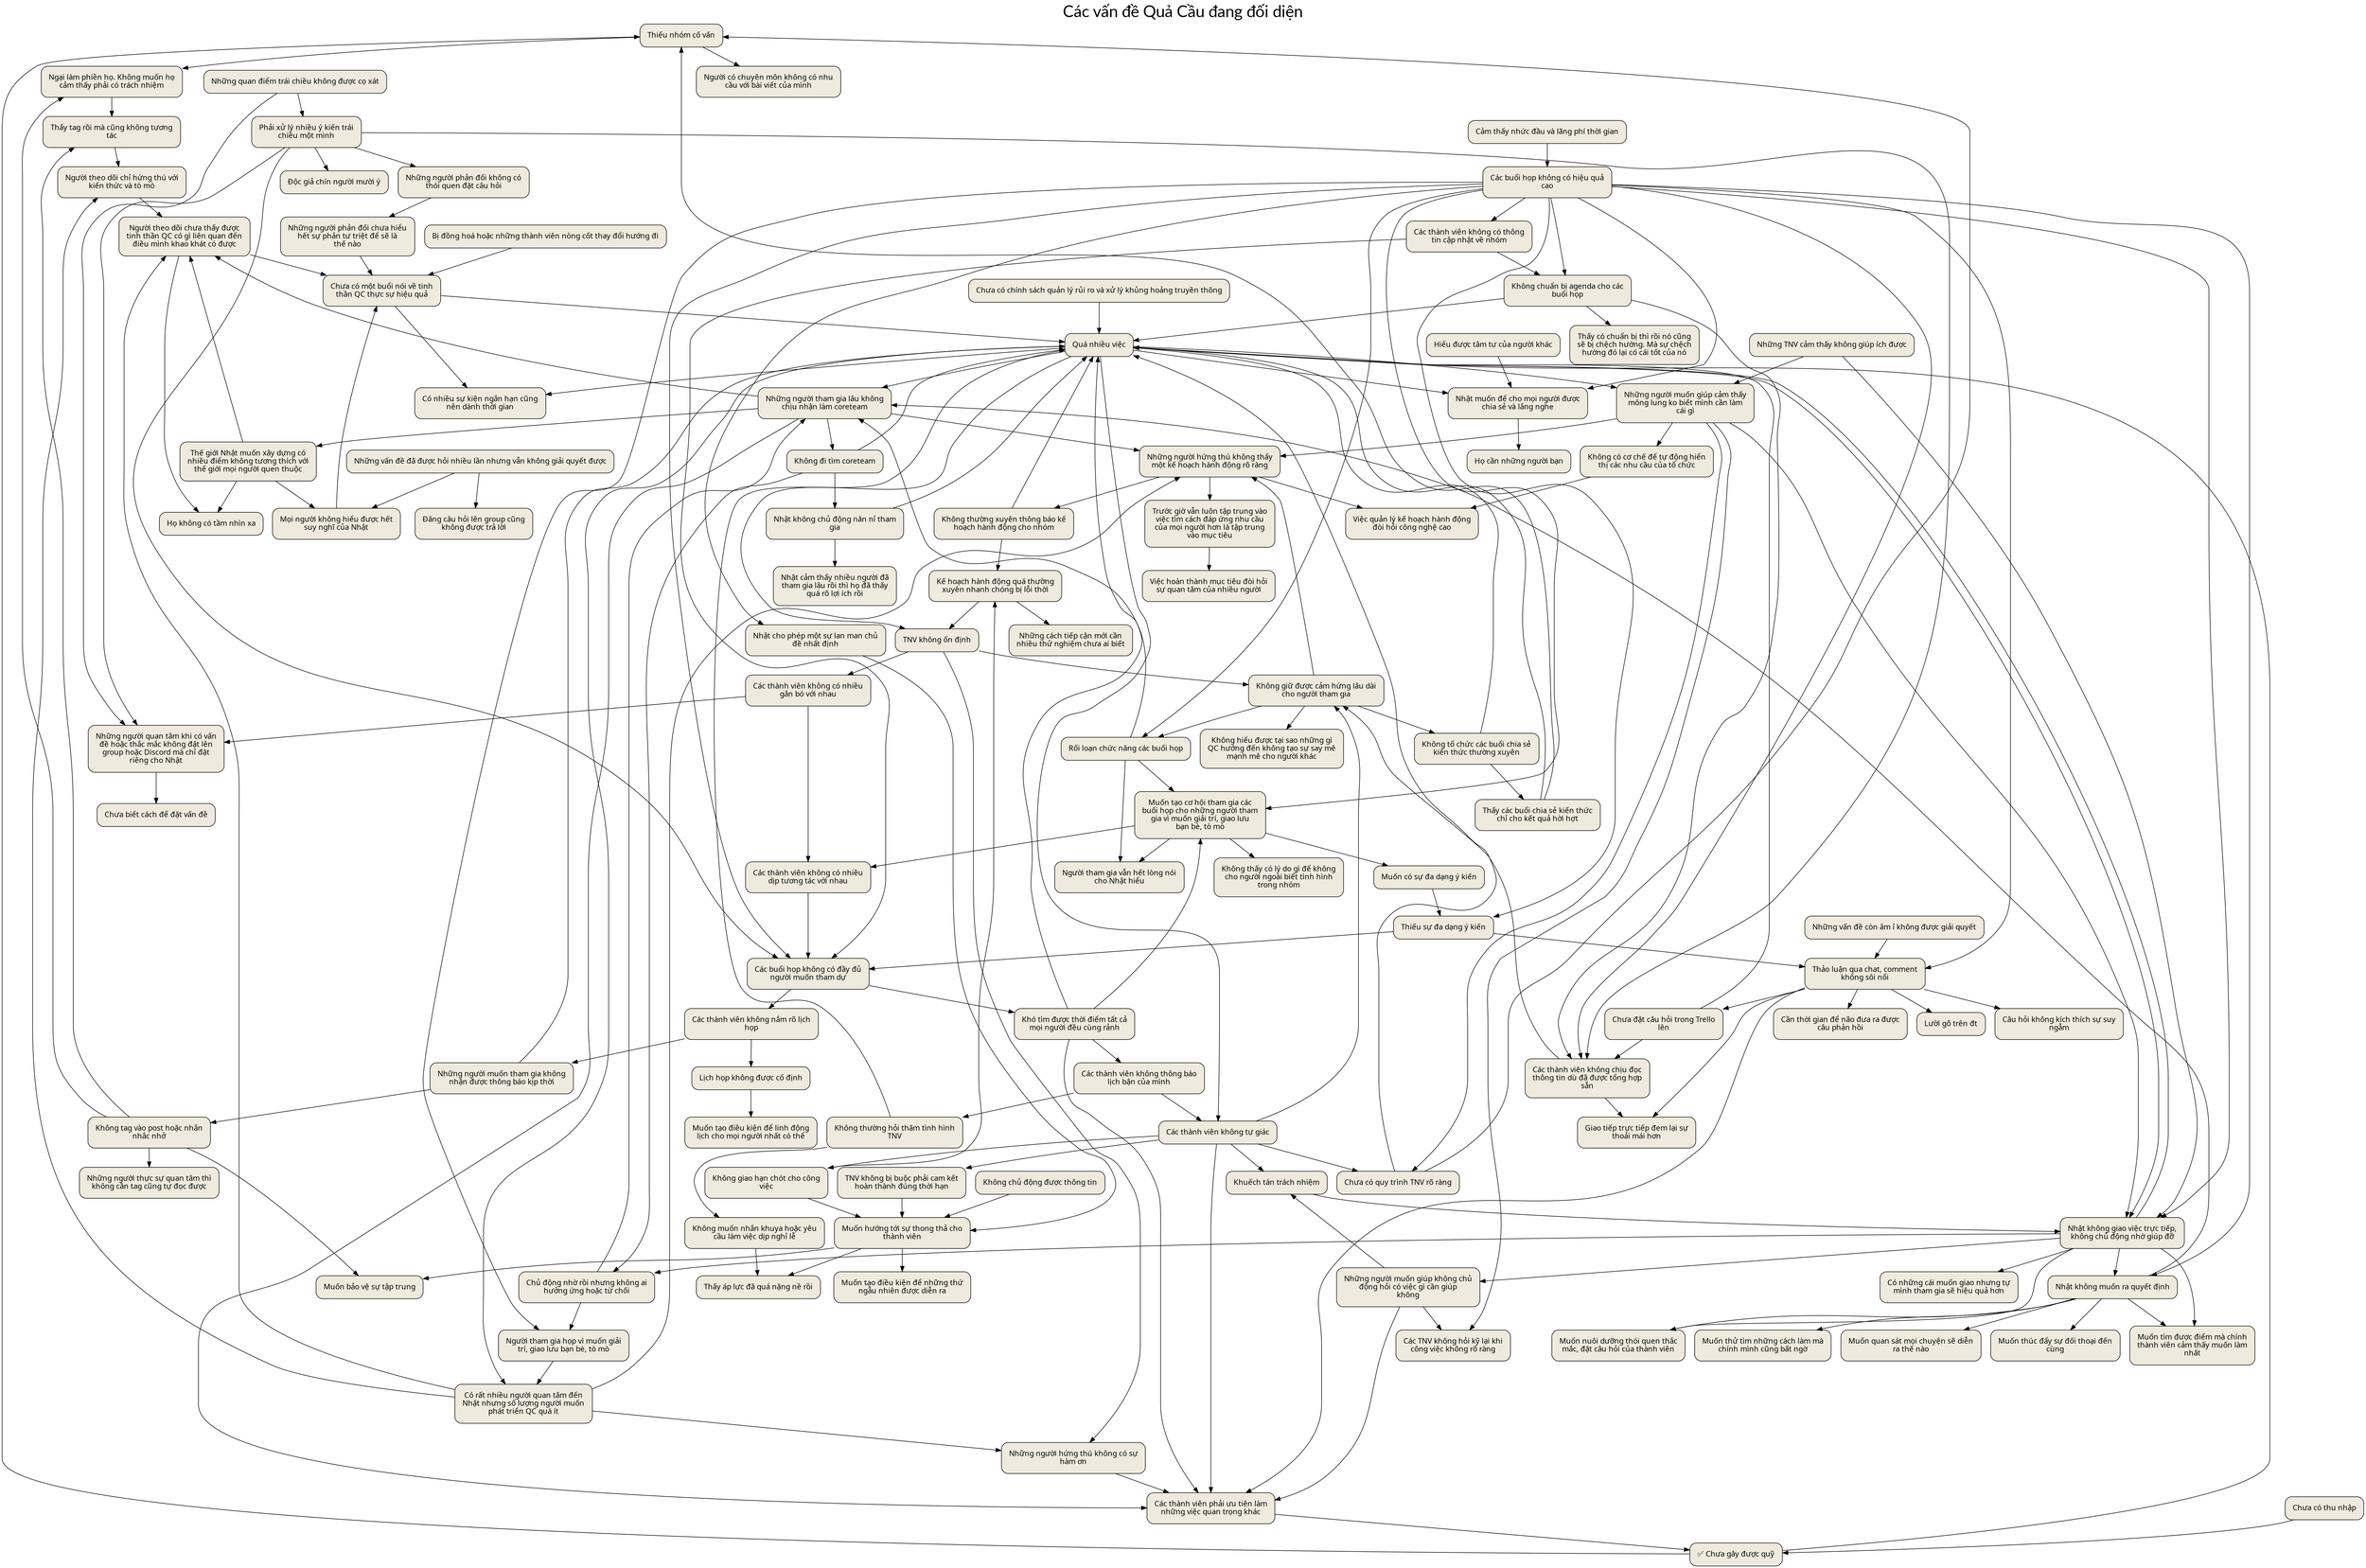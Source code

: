 digraph "Lý do" {
overlap=false;
//splines=true;
// ranksep="0.4";
label="Các vấn đề Quả Cầu đang đối diện";
fontsize = 30
labelloc="t";
fontname="Lato";
//NODES
//====================


node [ shape=plaintext style="filled, rounded" fontname="SVN-Avo" margin=0.2 fillcolor="#c6cac3" ] //Reset style

//All masterGraph nodes

node [ shape=plaintext style="filled, rounded" fontname="SVN-Avo" margin=0.2 fillcolor="#c6cac3" ]

node [ shape=plaintext style="filled, rounded" fontname="SVN-Avo" margin=0.2 fillcolor="#c6cac3" ] //Reset style

//All Lý do nodes

node [ shape=box fillcolor="#EEEADD" style="filled, rounded" ]
"Thiếu nhóm cố vấn" [ label = "Thiếu nhóm cố vấn" ] 
"Quá nhiều việc" [ label = "Quá nhiều việc" ] 
"Việc hoàn thành mục tiêu đòi hỏi sự quan tâm của nhiều người" [ label = "Việc hoàn thành mục tiêu đòi hỏi\nsự quan tâm của nhiều người" ] 
"Không giữ được cảm hứng lâu dài cho người tham gia" [ label = "Không giữ được cảm hứng lâu dài\ncho người tham gia" ] 
"Các thành viên không có nhiều gắn bó với nhau" [ label = "Các thành viên không có nhiều\ngắn bó với nhau" ] 
"Những người hứng thú không có sự hàm ơn" [ label = "Những người hứng thú không có sự\nhàm ơn" ] 
"Muốn hướng tới sự thong thả cho thành viên" [ label = "Muốn hướng tới sự thong thả cho\nthành viên" ] 
"Mọi người không hiểu được hết suy nghĩ của Nhật" [ label = "Mọi người không hiểu được hết\nsuy nghĩ của Nhật" ] 
"Họ không có tầm nhìn xa" [ label = "Họ không có tầm nhìn xa" ] 
"Người theo dõi chưa thấy được tinh thần QC có gì liên quan đến điều mình khao khát có được" [ label = "Người theo dõi chưa thấy được\ntinh thần QC có gì liên quan đến\nđiều mình khao khát có được" ] 
"Người theo dõi chỉ hứng thú với kiến thức và tò mò" [ label = "Người theo dõi chỉ hứng thú với\nkiến thức và tò mò" ] 
"Thiếu nhóm cố vấn" [ label = "Thiếu nhóm cố vấn" ] 
"Quá nhiều việc" [ label = "Quá nhiều việc" ] 
"Câu hỏi không kích thích sự suy ngẫm" [ label = "Câu hỏi không kích thích sự suy\nngẫm" ] 
"Chưa đặt câu hỏi trong Trello lên" [ label = "Chưa đặt câu hỏi trong Trello\nlên" ] 
"Giao tiếp trực tiếp đem lại sự thoải mái hơn" [ label = "Giao tiếp trực tiếp đem lại sự\nthoải mái hơn" ] 
"Cần thời gian để não đưa ra được câu phản hồi" [ label = "Cần thời gian để não đưa ra được\ncâu phản hồi" ] 
"Các thành viên phải ưu tiên làm những việc quan trọng khác" [ label = "Các thành viên phải ưu tiên làm\nnhững việc quan trọng khác" ] 
"Lười gõ trên đt" [ label = "Lười gõ trên đt" ] 
"Các buổi họp không có đầy đủ người muốn tham dự" [ label = "Các buổi họp không có đầy đủ\nngười muốn tham dự" ] 
"Thảo luận qua chat, comment không sôi nổi" [ label = "Thảo luận qua chat, comment\nkhông sôi nổi" ] 
"Người có chuyên môn không có nhu cầu với bài viết của mình" [ label = "Người có chuyên môn không có nhu\ncầu với bài viết của mình" ] 
"Ngại làm phiền họ. Không muốn họ cảm thấy phải có trách nhiệm" [ label = "Ngại làm phiền họ. Không muốn họ\ncảm thấy phải có trách nhiệm" ] 
"Những người quan tâm khi có vấn đề hoặc thắc mắc không đặt lên group hoặc Discord mà chỉ đặt riêng cho Nhật" [ label = "Những người quan tâm khi có vấn\nđề hoặc thắc mắc không đặt lên\ngroup hoặc Discord mà chỉ đặt\nriêng cho Nhật" ] 
"Những người phản đối không có thói quen đặt câu hỏi" [ label = "Những người phản đối không có\nthói quen đặt câu hỏi" ] 
"Độc giả chín người mười ý" [ label = "Độc giả chín người mười ý" ] 
"Các buổi họp không có đầy đủ người muốn tham dự" [ label = "Các buổi họp không có đầy đủ\nngười muốn tham dự" ] 
"Các thành viên không chịu đọc thông tin dù đã được tổng hợp sẵn" [ label = "Các thành viên không chịu đọc\nthông tin dù đã được tổng hợp\nsẵn" ] 
"Những người tham gia lâu không chịu nhận làm coreteam" [ label = "Những người tham gia lâu không\nchịu nhận làm coreteam" ] 
"Người tham gia vẫn hết lòng nói cho Nhật hiểu" [ label = "Người tham gia vẫn hết lòng nói\ncho Nhật hiểu" ] 
"Muốn tạo cơ hội tham gia các buổi họp cho những người tham gia vì muốn giải trí, giao lưu bạn bè, tò mò" [ label = "Muốn tạo cơ hội tham gia các\nbuổi họp cho những người tham\ngia vì muốn giải trí, giao lưu\nbạn bè, tò mò" ] 
"Những người tham gia lâu không chịu nhận làm coreteam" [ label = "Những người tham gia lâu không\nchịu nhận làm coreteam" ] 
"Có rất nhiều người quan tâm đến Nhật nhưng số lượng người muốn phát triển QC quá ít" [ label = "Có rất nhiều người quan tâm đến\nNhật nhưng số lượng người muốn\nphát triển QC quá ít" ] 
"Nhật muốn để cho mọi người được chia sẻ và lắng nghe" [ label = "Nhật muốn để cho mọi người được\nchia sẻ và lắng nghe" ] 
"Các thành viên không tự giác" [ label = "Các thành viên không tự giác" ] 
"TNV không ổn định" [ label = "TNV không ổn định" ] 
"Những người muốn giúp cảm thấy mông lung ko biết mình cần làm cái gì" [ label = "Những người muốn giúp cảm thấy\nmông lung ko biết mình cần làm\ncái gì" ] 
"Có nhiều sự kiện ngắn hạn cũng nên dành thời gian" [ label = "Có nhiều sự kiện ngắn hạn cũng\nnên dành thời gian" ] 
"Nhật không giao việc trực tiếp, không chủ động nhờ giúp đỡ" [ label = "Nhật không giao việc trực tiếp,\nkhông chủ động nhờ giúp đỡ" ] 
"Mọi người không hiểu được hết suy nghĩ của Nhật" [ label = "Mọi người không hiểu được hết\nsuy nghĩ của Nhật" ] 
"Đăng câu hỏi lên group cũng không được trả lời" [ label = "Đăng câu hỏi lên group cũng\nkhông được trả lời" ] 
"Những người quan tâm khi có vấn đề hoặc thắc mắc không đặt lên group hoặc Discord mà chỉ đặt riêng cho Nhật" [ label = "Những người quan tâm khi có vấn\nđề hoặc thắc mắc không đặt lên\ngroup hoặc Discord mà chỉ đặt\nriêng cho Nhật" ] 
"Phải xử lý nhiều ý kiến trái chiều một mình" [ label = "Phải xử lý nhiều ý kiến trái\nchiều một mình" ] 
"Thảo luận qua chat, comment không sôi nổi" [ label = "Thảo luận qua chat, comment\nkhông sôi nổi" ] 
"Những người muốn giúp cảm thấy mông lung ko biết mình cần làm cái gì" [ label = "Những người muốn giúp cảm thấy\nmông lung ko biết mình cần làm\ncái gì" ] 
"Nhật không giao việc trực tiếp, không chủ động nhờ giúp đỡ" [ label = "Nhật không giao việc trực tiếp,\nkhông chủ động nhờ giúp đỡ" ] 
"Chưa biết cách để đặt vấn đề" [ label = "Chưa biết cách để đặt vấn đề" ] 
"Thế giới Nhật muốn xây dựng có nhiều điểm không tương thích với thế giới mọi người quen thuộc" [ label = "Thế giới Nhật muốn xây dựng có\nnhiều điểm không tương thích với\nthế giới mọi người quen thuộc" ] 
"Không đi tìm coreteam" [ label = "Không đi tìm coreteam" ] 
"Các thành viên phải ưu tiên làm những việc quan trọng khác" [ label = "Các thành viên phải ưu tiên làm\nnhững việc quan trọng khác" ] 
"Những người hứng thú không thấy một kế hoạch hành động rõ ràng" [ label = "Những người hứng thú không thấy\nmột kế hoạch hành động rõ ràng" ] 
"Người theo dõi chưa thấy được tinh thần QC có gì liên quan đến điều mình khao khát có được" [ label = "Người theo dõi chưa thấy được\ntinh thần QC có gì liên quan đến\nđiều mình khao khát có được" ] 
"Những người phản đối chưa hiểu hết sự phản tư triệt để sẽ là thế nào" [ label = "Những người phản đối chưa hiểu\nhết sự phản tư triệt để sẽ là\nthế nào" ] 
"Chưa có một buổi nói về tinh thần QC thực sự hiệu quả" [ label = "Chưa có một buổi nói về tinh\nthần QC thực sự hiệu quả" ] 
"Không tag vào post hoặc nhắn nhắc nhở" [ label = "Không tag vào post hoặc nhắn\nnhắc nhở" ] 
"Quá nhiều việc" [ label = "Quá nhiều việc" ] 
"Khuếch tán trách nhiệm" [ label = "Khuếch tán trách nhiệm" ] 
"Các thành viên phải ưu tiên làm những việc quan trọng khác" [ label = "Các thành viên phải ưu tiên làm\nnhững việc quan trọng khác" ] 
"Các TNV không hỏi kỹ lại khi công việc không rõ ràng" [ label = "Các TNV không hỏi kỹ lại khi\ncông việc không rõ ràng" ] 
"Chưa có quy trình TNV rõ ràng" [ label = "Chưa có quy trình TNV rõ ràng" ] 
"Các TNV không hỏi kỹ lại khi công việc không rõ ràng" [ label = "Các TNV không hỏi kỹ lại khi\ncông việc không rõ ràng" ] 
"Không có cơ chế để tự động hiển thị các nhu cầu của tổ chức" [ label = "Không có cơ chế để tự động hiển\nthị các nhu cầu của tổ chức" ] 
"Nhật không giao việc trực tiếp, không chủ động nhờ giúp đỡ" [ label = "Nhật không giao việc trực tiếp,\nkhông chủ động nhờ giúp đỡ" ] 
"Những người hứng thú không thấy một kế hoạch hành động rõ ràng" [ label = "Những người hứng thú không thấy\nmột kế hoạch hành động rõ ràng" ] 
"Không thường xuyên thông báo kế hoạch hành động cho nhóm" [ label = "Không thường xuyên thông báo kế\nhoạch hành động cho nhóm" ] 
"Việc quản lý kế hoạch hành động đòi hỏi công nghệ cao" [ label = "Việc quản lý kế hoạch hành động\nđòi hỏi công nghệ cao" ] 
"Trước giờ vẫn luôn tập trung vào việc tìm cách đáp ứng nhu cầu của mọi người hơn là tập trung vào mục tiêu" [ label = "Trước giờ vẫn luôn tập trung vào\nviệc tìm cách đáp ứng nhu cầu\ncủa mọi người hơn là tập trung\nvào mục tiêu" ] 
"Các thành viên phải ưu tiên làm những việc quan trọng khác" [ label = "Các thành viên phải ưu tiên làm\nnhững việc quan trọng khác" ] 
"Họ cần những người bạn" [ label = "Họ cần những người bạn" ] 
"Muốn nuôi dưỡng thói quen thắc mắc, đặt câu hỏi của thành viên" [ label = "Muốn nuôi dưỡng thói quen thắc\nmắc, đặt câu hỏi của thành viên" ] 
"Muốn tìm được điểm mà chính thành viên cảm thấy muốn làm nhất" [ label = "Muốn tìm được điểm mà chính\nthành viên cảm thấy muốn làm\nnhất" ] 
"Muốn thử tìm những cách làm mà chính mình cũng bất ngờ" [ label = "Muốn thử tìm những cách làm mà\nchính mình cũng bất ngờ" ] 
"Muốn quan sát mọi chuyện sẽ diễn ra thế nào" [ label = "Muốn quan sát mọi chuyện sẽ diễn\nra thế nào" ] 
"Muốn thúc đẩy sự đối thoại đến cùng" [ label = "Muốn thúc đẩy sự đối thoại đến\ncùng" ] 
"Những người tham gia lâu không chịu nhận làm coreteam" [ label = "Những người tham gia lâu không\nchịu nhận làm coreteam" ] 
"Những người muốn giúp không chủ động hỏi có việc gì cần giúp không" [ label = "Những người muốn giúp không chủ\nđộng hỏi có việc gì cần giúp\nkhông" ] 
"Muốn nuôi dưỡng thói quen thắc mắc, đặt câu hỏi của thành viên" [ label = "Muốn nuôi dưỡng thói quen thắc\nmắc, đặt câu hỏi của thành viên" ] 
"Muốn tìm được điểm mà chính thành viên cảm thấy muốn làm nhất" [ label = "Muốn tìm được điểm mà chính\nthành viên cảm thấy muốn làm\nnhất" ] 
"Quá nhiều việc" [ label = "Quá nhiều việc" ] 
"Có những cái muốn giao nhưng tự mình tham gia sẽ hiệu quả hơn" [ label = "Có những cái muốn giao nhưng tự\nmình tham gia sẽ hiệu quả hơn" ] 
"Nhật không muốn ra quyết định" [ label = "Nhật không muốn ra quyết định" ] 
"Chủ động nhờ rồi nhưng không ai hưởng ứng hoặc từ chối" [ label = "Chủ động nhờ rồi nhưng không ai\nhưởng ứng hoặc từ chối" ] 
"Nhật cảm thấy nhiều người đã tham gia lâu rồi thì họ đã thấy quá rõ lợi ích rồi" [ label = "Nhật cảm thấy nhiều người đã\ntham gia lâu rồi thì họ đã thấy\nquá rõ lợi ích rồi" ] 
"Quá nhiều việc" [ label = "Quá nhiều việc" ] 
"Muốn hướng tới sự thong thả cho thành viên" [ label = "Muốn hướng tới sự thong thả cho\nthành viên" ] 
"Thấy tag rồi mà cũng không tương tác" [ label = "Thấy tag rồi mà cũng không tương\ntác" ] 
"Người theo dõi chưa thấy được tinh thần QC có gì liên quan đến điều mình khao khát có được" [ label = "Người theo dõi chưa thấy được\ntinh thần QC có gì liên quan đến\nđiều mình khao khát có được" ] 
"Chưa có một buổi nói về tinh thần QC thực sự hiệu quả" [ label = "Chưa có một buổi nói về tinh\nthần QC thực sự hiệu quả" ] 
"Họ không có tầm nhìn xa" [ label = "Họ không có tầm nhìn xa" ] 
"Có rất nhiều người quan tâm đến Nhật nhưng số lượng người muốn phát triển QC quá ít" [ label = "Có rất nhiều người quan tâm đến\nNhật nhưng số lượng người muốn\nphát triển QC quá ít" ] 
"Chưa có một buổi nói về tinh thần QC thực sự hiệu quả" [ label = "Chưa có một buổi nói về tinh\nthần QC thực sự hiệu quả" ] 
"Các thành viên không có nhiều dịp tương tác với nhau" [ label = "Các thành viên không có nhiều\ndịp tương tác với nhau" ] 
"Muốn có sự đa dạng ý kiến" [ label = "Muốn có sự đa dạng ý kiến" ] 
"Người tham gia vẫn hết lòng nói cho Nhật hiểu" [ label = "Người tham gia vẫn hết lòng nói\ncho Nhật hiểu" ] 
"Không thấy có lý do gì để không cho người ngoài biết tình hình trong nhóm" [ label = "Không thấy có lý do gì để không\ncho người ngoài biết tình hình\ntrong nhóm" ] 
"Thấy áp lực đã quá nặng nề rồi" [ label = "Thấy áp lực đã quá nặng nề rồi" ] 
"Muốn tạo điều kiện để những thứ ngẫu nhiên được diễn ra" [ label = "Muốn tạo điều kiện để những thứ\nngẫu nhiên được diễn ra" ] 
"Muốn bảo vệ sự tập trung" [ label = "Muốn bảo vệ sự tập trung" ] 
"Thiếu sự đa dạng ý kiến" [ label = "Thiếu sự đa dạng ý kiến" ] 
"Muốn tạo điều kiện để linh động lịch cho mọi người nhất có thể" [ label = "Muốn tạo điều kiện để linh động\nlịch cho mọi người nhất có thể" ] 
"TNV không ổn định" [ label = "TNV không ổn định" ] 
"Những cách tiếp cận mới cần nhiều thử nghiệm chưa ai biết" [ label = "Những cách tiếp cận mới cần\nnhiều thử nghiệm chưa ai biết" ] 
"Nhật không chủ động năn nỉ tham gia" [ label = "Nhật không chủ động năn nỉ tham\ngia" ] 
"Chủ động nhờ rồi nhưng không ai hưởng ứng hoặc từ chối" [ label = "Chủ động nhờ rồi nhưng không ai\nhưởng ứng hoặc từ chối" ] 
"Quá nhiều việc" [ label = "Quá nhiều việc" ] 
"Quá nhiều việc" [ label = "Quá nhiều việc" ] 
"Thấy các buổi chia sẻ kiến thức chỉ cho kết quả hời hợt" [ label = "Thấy các buổi chia sẻ kiến thức\nchỉ cho kết quả hời hợt" ] 
"Kế hoạch hành động quá thường xuyên nhanh chóng bị lỗi thời" [ label = "Kế hoạch hành động quá thường\nxuyên nhanh chóng bị lỗi thời" ] 
"Quá nhiều việc" [ label = "Quá nhiều việc" ] 
"Quá nhiều việc" [ label = "Quá nhiều việc" ] 
"Không muốn nhắn khuya hoặc yêu cầu làm việc dịp nghỉ lễ" [ label = "Không muốn nhắn khuya hoặc yêu\ncầu làm việc dịp nghỉ lễ" ] 
"Muốn bảo vệ sự tập trung" [ label = "Muốn bảo vệ sự tập trung" ] 
"Thấy tag rồi mà cũng không tương tác" [ label = "Thấy tag rồi mà cũng không tương\ntác" ] 
"Những người thực sự quan tâm thì không cần tag cũng tự đọc được" [ label = "Những người thực sự quan tâm thì\nkhông cần tag cũng tự đọc được" ] 
"Ngại làm phiền họ. Không muốn họ cảm thấy phải có trách nhiệm" [ label = "Ngại làm phiền họ. Không muốn họ\ncảm thấy phải có trách nhiệm" ] 
"Thấy áp lực đã quá nặng nề rồi" [ label = "Thấy áp lực đã quá nặng nề rồi" ] 
"Không tổ chức các buổi chia sẻ kiến thức thường xuyên" [ label = "Không tổ chức các buổi chia sẻ\nkiến thức thường xuyên" ] 
"Rối loạn chức năng các buổi họp" [ label = "Rối loạn chức năng các buổi họp" ] 
"Không hiểu được tại sao những gì QC hướng đến không tạo sự say mê mạnh mê cho người khác" [ label = "Không hiểu được tại sao những gì\nQC hướng đến không tạo sự say mê\nmạnh mê cho người khác" ] 
"Những người hứng thú không thấy một kế hoạch hành động rõ ràng" [ label = "Những người hứng thú không thấy\nmột kế hoạch hành động rõ ràng" ] 
"Muốn hướng tới sự thong thả cho thành viên" [ label = "Muốn hướng tới sự thong thả cho\nthành viên" ] 
"Muốn hướng tới sự thong thả cho thành viên" [ label = "Muốn hướng tới sự thong thả cho\nthành viên" ] 
"Kế hoạch hành động quá thường xuyên nhanh chóng bị lỗi thời" [ label = "Kế hoạch hành động quá thường\nxuyên nhanh chóng bị lỗi thời" ] 
"Việc quản lý kế hoạch hành động đòi hỏi công nghệ cao" [ label = "Việc quản lý kế hoạch hành động\nđòi hỏi công nghệ cao" ] 
"Quá nhiều việc" [ label = "Quá nhiều việc" ] 
"Các thành viên không chịu đọc thông tin dù đã được tổng hợp sẵn" [ label = "Các thành viên không chịu đọc\nthông tin dù đã được tổng hợp\nsẵn" ] 
"Thấy có chuẩn bị thì rồi nó cũng sẽ bị chệch hướng. Mà sự chệch hướng đó lại có cái tốt của nó" [ label = "Thấy có chuẩn bị thì rồi nó cũng\nsẽ bị chệch hướng. Mà sự chệch\nhướng đó lại có cái tốt của nó" ] 
"Nhật không giao việc trực tiếp, không chủ động nhờ giúp đỡ" [ label = "Nhật không giao việc trực tiếp,\nkhông chủ động nhờ giúp đỡ" ] 
"Các thành viên phải ưu tiên làm những việc quan trọng khác" [ label = "Các thành viên phải ưu tiên làm\nnhững việc quan trọng khác" ] 
"Các thành viên không thông báo lịch bận của mình" [ label = "Các thành viên không thông báo\nlịch bận của mình" ] 
"Quá nhiều việc" [ label = "Quá nhiều việc" ] 
"Muốn tạo cơ hội tham gia các buổi họp cho những người tham gia vì muốn giải trí, giao lưu bạn bè, tò mò" [ label = "Muốn tạo cơ hội tham gia các\nbuổi họp cho những người tham\ngia vì muốn giải trí, giao lưu\nbạn bè, tò mò" ] 
"Nhật muốn để cho mọi người được chia sẻ và lắng nghe" [ label = "Nhật muốn để cho mọi người được\nchia sẻ và lắng nghe" ] 
"Người theo dõi chỉ hứng thú với kiến thức và tò mò" [ label = "Người theo dõi chỉ hứng thú với\nkiến thức và tò mò" ] 
"Những người hứng thú không có sự hàm ơn" [ label = "Những người hứng thú không có sự\nhàm ơn" ] 
"Những người hứng thú không thấy một kế hoạch hành động rõ ràng" [ label = "Những người hứng thú không thấy\nmột kế hoạch hành động rõ ràng" ] 
"Người theo dõi chưa thấy được tinh thần QC có gì liên quan đến điều mình khao khát có được" [ label = "Người theo dõi chưa thấy được\ntinh thần QC có gì liên quan đến\nđiều mình khao khát có được" ] 
"Các buổi họp không có hiệu quả cao" [ label = "Các buổi họp không có hiệu quả\ncao" ] 
"✅ Chưa gây được quỹ" [ label = "✅ Chưa gây được quỹ" ] 
"Chưa có quy trình TNV rõ ràng" [ label = "Chưa có quy trình TNV rõ ràng" ] 
"TNV không bị buộc phải cam kết hoàn thành đúng thời hạn" [ label = "TNV không bị buộc phải cam kết\nhoàn thành đúng thời hạn" ] 
"Các thành viên phải ưu tiên làm những việc quan trọng khác" [ label = "Các thành viên phải ưu tiên làm\nnhững việc quan trọng khác" ] 
"Khuếch tán trách nhiệm" [ label = "Khuếch tán trách nhiệm" ] 
"Không giao hạn chót cho công việc" [ label = "Không giao hạn chót cho công\nviệc" ] 
"Không giữ được cảm hứng lâu dài cho người tham gia" [ label = "Không giữ được cảm hứng lâu dài\ncho người tham gia" ] 
"Những người muốn tham gia không nhận được thông báo kịp thời" [ label = "Những người muốn tham gia không\nnhận được thông báo kịp thời" ] 
"Lịch họp không được cố định" [ label = "Lịch họp không được cố định" ] 
"Các thành viên không tự giác" [ label = "Các thành viên không tự giác" ] 
"Không thường hỏi thăm tình hình TNV" [ label = "Không thường hỏi thăm tình hình\nTNV" ] 
"Những người quan tâm khi có vấn đề hoặc thắc mắc không đặt lên group hoặc Discord mà chỉ đặt riêng cho Nhật" [ label = "Những người quan tâm khi có vấn\nđề hoặc thắc mắc không đặt lên\ngroup hoặc Discord mà chỉ đặt\nriêng cho Nhật" ] 
"Các thành viên không có nhiều dịp tương tác với nhau" [ label = "Các thành viên không có nhiều\ndịp tương tác với nhau" ] 
"Không chuẩn bị agenda cho các buổi họp" [ label = "Không chuẩn bị agenda cho các\nbuổi họp" ] 
"Các buổi họp không có đầy đủ người muốn tham dự" [ label = "Các buổi họp không có đầy đủ\nngười muốn tham dự" ] 
"Các buổi họp không có đầy đủ người muốn tham dự" [ label = "Các buổi họp không có đầy đủ\nngười muốn tham dự" ] 
"Giao tiếp trực tiếp đem lại sự thoải mái hơn" [ label = "Giao tiếp trực tiếp đem lại sự\nthoải mái hơn" ] 
"Không giữ được cảm hứng lâu dài cho người tham gia" [ label = "Không giữ được cảm hứng lâu dài\ncho người tham gia" ] 
"Các thành viên không nắm rõ lịch họp" [ label = "Các thành viên không nắm rõ lịch\nhọp" ] 
"Khó tìm được thời điểm tất cả mọi người đều cùng rảnh" [ label = "Khó tìm được thời điểm tất cả\nmọi người đều cùng rảnh" ] 
"Các thành viên không có thông tin cập nhật về nhóm" [ label = "Các thành viên không có thông\ntin cập nhật về nhóm" ] 
"Các thành viên không chịu đọc thông tin dù đã được tổng hợp sẵn" [ label = "Các thành viên không chịu đọc\nthông tin dù đã được tổng hợp\nsẵn" ] 
"Người tham gia họp vì muốn giải trí, giao lưu bạn bè, tò mò" [ label = "Người tham gia họp vì muốn giải\ntrí, giao lưu bạn bè, tò mò" ] 
"Muốn tạo cơ hội tham gia các buổi họp cho những người tham gia vì muốn giải trí, giao lưu bạn bè, tò mò" [ label = "Muốn tạo cơ hội tham gia các\nbuổi họp cho những người tham\ngia vì muốn giải trí, giao lưu\nbạn bè, tò mò" ] 
"Thảo luận qua chat, comment không sôi nổi" [ label = "Thảo luận qua chat, comment\nkhông sôi nổi" ] 
"Rối loạn chức năng các buổi họp" [ label = "Rối loạn chức năng các buổi họp" ] 
"Không chuẩn bị agenda cho các buổi họp" [ label = "Không chuẩn bị agenda cho các\nbuổi họp" ] 
"Thiếu sự đa dạng ý kiến" [ label = "Thiếu sự đa dạng ý kiến" ] 
"Các buổi họp không có đầy đủ người muốn tham dự" [ label = "Các buổi họp không có đầy đủ\nngười muốn tham dự" ] 
"Nhật không muốn ra quyết định" [ label = "Nhật không muốn ra quyết định" ] 
"Nhật không giao việc trực tiếp, không chủ động nhờ giúp đỡ" [ label = "Nhật không giao việc trực tiếp,\nkhông chủ động nhờ giúp đỡ" ] 
"Nhật muốn để cho mọi người được chia sẻ và lắng nghe" [ label = "Nhật muốn để cho mọi người được\nchia sẻ và lắng nghe" ] 
"Nhật cho phép một sự lan man chủ đề nhất định" [ label = "Nhật cho phép một sự lan man chủ\nđề nhất định" ] 
"Người tham gia họp vì muốn giải trí, giao lưu bạn bè, tò mò" [ label = "Người tham gia họp vì muốn giải\ntrí, giao lưu bạn bè, tò mò" ] 
"Những người tham gia lâu không chịu nhận làm coreteam" [ label = "Những người tham gia lâu không\nchịu nhận làm coreteam" ] 
"Quá nhiều việc" [ label = "Quá nhiều việc" ] 
"Các thành viên không chịu đọc thông tin dù đã được tổng hợp sẵn" [ label = "Các thành viên không chịu đọc\nthông tin dù đã được tổng hợp\nsẵn" ] 
"✅ Chưa gây được quỹ" [ label = "✅ Chưa gây được quỹ" ] 
"Thiếu nhóm cố vấn" [ label = "Thiếu nhóm cố vấn" ] 
"Quá nhiều việc" [ label = "Quá nhiều việc" ] 
"Quá nhiều việc" [ label = "Quá nhiều việc" ] 
"Quá nhiều việc" [ label = "Quá nhiều việc" ] 
"Có nhiều sự kiện ngắn hạn cũng nên dành thời gian" [ label = "Có nhiều sự kiện ngắn hạn cũng\nnên dành thời gian" ] 
"Chưa có một buổi nói về tinh thần QC thực sự hiệu quả" [ label = "Chưa có một buổi nói về tinh\nthần QC thực sự hiệu quả" ] 


//EDGES
//====================

edge [ penwidth=1 ] //Reset style

//All masterGraph edges

edge [ penwidth=1 ]

edge [ penwidth=1 ] //Reset style

//All Lý do edges

edge [ penwidth=1 ]
"✅ Chưa gây được quỹ" -> "Thiếu nhóm cố vấn"
"✅ Chưa gây được quỹ" -> "Quá nhiều việc"
"Trước giờ vẫn luôn tập trung vào việc tìm cách đáp ứng nhu cầu của mọi người hơn là tập trung vào mục tiêu" -> "Việc hoàn thành mục tiêu đòi hỏi sự quan tâm của nhiều người"
"TNV không ổn định" -> "Không giữ được cảm hứng lâu dài cho người tham gia"
"TNV không ổn định" -> "Các thành viên không có nhiều gắn bó với nhau"
"TNV không ổn định" -> "Những người hứng thú không có sự hàm ơn"
"TNV không bị buộc phải cam kết hoàn thành đúng thời hạn" -> "Muốn hướng tới sự thong thả cho thành viên"
"Thế giới Nhật muốn xây dựng có nhiều điểm không tương thích với thế giới mọi người quen thuộc" -> "Mọi người không hiểu được hết suy nghĩ của Nhật"
"Thế giới Nhật muốn xây dựng có nhiều điểm không tương thích với thế giới mọi người quen thuộc" -> "Họ không có tầm nhìn xa"
"Thế giới Nhật muốn xây dựng có nhiều điểm không tương thích với thế giới mọi người quen thuộc" -> "Người theo dõi chưa thấy được tinh thần QC có gì liên quan đến điều mình khao khát có được"
"Thấy tag rồi mà cũng không tương tác" -> "Người theo dõi chỉ hứng thú với kiến thức và tò mò"
"Thấy các buổi chia sẻ kiến thức chỉ cho kết quả hời hợt" -> "Thiếu nhóm cố vấn"
"Thấy các buổi chia sẻ kiến thức chỉ cho kết quả hời hợt" -> "Quá nhiều việc"
"Thảo luận qua chat, comment không sôi nổi" -> "Câu hỏi không kích thích sự suy ngẫm"
"Thảo luận qua chat, comment không sôi nổi" -> "Chưa đặt câu hỏi trong Trello lên"
"Thảo luận qua chat, comment không sôi nổi" -> "Giao tiếp trực tiếp đem lại sự thoải mái hơn"
"Thảo luận qua chat, comment không sôi nổi" -> "Cần thời gian để não đưa ra được câu phản hồi"
"Thảo luận qua chat, comment không sôi nổi" -> "Các thành viên phải ưu tiên làm những việc quan trọng khác"
"Thảo luận qua chat, comment không sôi nổi" -> "Lười gõ trên đt"
"Thiếu sự đa dạng ý kiến" -> "Các buổi họp không có đầy đủ người muốn tham dự"
"Thiếu sự đa dạng ý kiến" -> "Thảo luận qua chat, comment không sôi nổi"
"Thiếu nhóm cố vấn" -> "Người có chuyên môn không có nhu cầu với bài viết của mình"
"Thiếu nhóm cố vấn" -> "Ngại làm phiền họ. Không muốn họ cảm thấy phải có trách nhiệm"
"Phải xử lý nhiều ý kiến trái chiều một mình" -> "Những người quan tâm khi có vấn đề hoặc thắc mắc không đặt lên group hoặc Discord mà chỉ đặt riêng cho Nhật"
"Phải xử lý nhiều ý kiến trái chiều một mình" -> "Những người phản đối không có thói quen đặt câu hỏi"
"Phải xử lý nhiều ý kiến trái chiều một mình" -> "Độc giả chín người mười ý"
"Phải xử lý nhiều ý kiến trái chiều một mình" -> "Các buổi họp không có đầy đủ người muốn tham dự"
"Phải xử lý nhiều ý kiến trái chiều một mình" -> "Các thành viên không chịu đọc thông tin dù đã được tổng hợp sẵn"
"Rối loạn chức năng các buổi họp" -> "Những người tham gia lâu không chịu nhận làm coreteam"
"Rối loạn chức năng các buổi họp" -> "Người tham gia vẫn hết lòng nói cho Nhật hiểu"
"Rối loạn chức năng các buổi họp" -> "Muốn tạo cơ hội tham gia các buổi họp cho những người tham gia vì muốn giải trí, giao lưu bạn bè, tò mò"
"Quá nhiều việc" -> "Những người tham gia lâu không chịu nhận làm coreteam"
"Quá nhiều việc" -> "Có rất nhiều người quan tâm đến Nhật nhưng số lượng người muốn phát triển QC quá ít"
"Quá nhiều việc" -> "Nhật muốn để cho mọi người được chia sẻ và lắng nghe"
"Quá nhiều việc" -> "Các thành viên không tự giác"
"Quá nhiều việc" -> "TNV không ổn định"
"Quá nhiều việc" -> "Những người muốn giúp cảm thấy mông lung ko biết mình cần làm cái gì"
"Quá nhiều việc" -> "Có nhiều sự kiện ngắn hạn cũng nên dành thời gian"
"Quá nhiều việc" -> "Nhật không giao việc trực tiếp, không chủ động nhờ giúp đỡ"
"Những vấn đề đã được hỏi nhiều lần nhưng vẫn không giải quyết được" -> "Mọi người không hiểu được hết suy nghĩ của Nhật"
"Những vấn đề đã được hỏi nhiều lần nhưng vẫn không giải quyết được" -> "Đăng câu hỏi lên group cũng không được trả lời"
"Những quan điểm trái chiều không được cọ xát" -> "Những người quan tâm khi có vấn đề hoặc thắc mắc không đặt lên group hoặc Discord mà chỉ đặt riêng cho Nhật"
"Những quan điểm trái chiều không được cọ xát" -> "Phải xử lý nhiều ý kiến trái chiều một mình"
"Những vấn đề còn âm ỉ không được giải quyết" -> "Thảo luận qua chat, comment không sôi nổi"
"Những TNV cảm thấy không giúp ích được" -> "Những người muốn giúp cảm thấy mông lung ko biết mình cần làm cái gì"
"Những TNV cảm thấy không giúp ích được" -> "Nhật không giao việc trực tiếp, không chủ động nhờ giúp đỡ"
"Những người quan tâm khi có vấn đề hoặc thắc mắc không đặt lên group hoặc Discord mà chỉ đặt riêng cho Nhật" -> "Chưa biết cách để đặt vấn đề"
"Những người tham gia lâu không chịu nhận làm coreteam" -> "Thế giới Nhật muốn xây dựng có nhiều điểm không tương thích với thế giới mọi người quen thuộc"
"Những người tham gia lâu không chịu nhận làm coreteam" -> "Không đi tìm coreteam"
"Những người tham gia lâu không chịu nhận làm coreteam" -> "Các thành viên phải ưu tiên làm những việc quan trọng khác"
"Những người tham gia lâu không chịu nhận làm coreteam" -> "Những người hứng thú không thấy một kế hoạch hành động rõ ràng"
"Những người tham gia lâu không chịu nhận làm coreteam" -> "Người theo dõi chưa thấy được tinh thần QC có gì liên quan đến điều mình khao khát có được"
"Những người phản đối không có thói quen đặt câu hỏi" -> "Những người phản đối chưa hiểu hết sự phản tư triệt để sẽ là thế nào"
"Những người phản đối chưa hiểu hết sự phản tư triệt để sẽ là thế nào" -> "Chưa có một buổi nói về tinh thần QC thực sự hiệu quả"
"Những người muốn tham gia không nhận được thông báo kịp thời" -> "Không tag vào post hoặc nhắn nhắc nhở"
"Những người muốn tham gia không nhận được thông báo kịp thời" -> "Quá nhiều việc"
"Những người muốn giúp không chủ động hỏi có việc gì cần giúp không" -> "Khuếch tán trách nhiệm"
"Những người muốn giúp không chủ động hỏi có việc gì cần giúp không" -> "Các thành viên phải ưu tiên làm những việc quan trọng khác"
"Những người muốn giúp không chủ động hỏi có việc gì cần giúp không" -> "Các TNV không hỏi kỹ lại khi công việc không rõ ràng"
"Những người muốn giúp cảm thấy mông lung ko biết mình cần làm cái gì" -> "Chưa có quy trình TNV rõ ràng"
"Những người muốn giúp cảm thấy mông lung ko biết mình cần làm cái gì" -> "Các TNV không hỏi kỹ lại khi công việc không rõ ràng"
"Những người muốn giúp cảm thấy mông lung ko biết mình cần làm cái gì" -> "Không có cơ chế để tự động hiển thị các nhu cầu của tổ chức"
"Những người muốn giúp cảm thấy mông lung ko biết mình cần làm cái gì" -> "Nhật không giao việc trực tiếp, không chủ động nhờ giúp đỡ"
"Những người muốn giúp cảm thấy mông lung ko biết mình cần làm cái gì" -> "Những người hứng thú không thấy một kế hoạch hành động rõ ràng"
"Những người hứng thú không thấy một kế hoạch hành động rõ ràng" -> "Không thường xuyên thông báo kế hoạch hành động cho nhóm"
"Những người hứng thú không thấy một kế hoạch hành động rõ ràng" -> "Việc quản lý kế hoạch hành động đòi hỏi công nghệ cao"
"Những người hứng thú không thấy một kế hoạch hành động rõ ràng" -> "Trước giờ vẫn luôn tập trung vào việc tìm cách đáp ứng nhu cầu của mọi người hơn là tập trung vào mục tiêu"
"Những người hứng thú không có sự hàm ơn" -> "Các thành viên phải ưu tiên làm những việc quan trọng khác"
"Nhật muốn để cho mọi người được chia sẻ và lắng nghe" -> "Họ cần những người bạn"
"Nhật không muốn ra quyết định" -> "Muốn nuôi dưỡng thói quen thắc mắc, đặt câu hỏi của thành viên"
"Nhật không muốn ra quyết định" -> "Muốn tìm được điểm mà chính thành viên cảm thấy muốn làm nhất"
"Nhật không muốn ra quyết định" -> "Muốn thử tìm những cách làm mà chính mình cũng bất ngờ"
"Nhật không muốn ra quyết định" -> "Muốn quan sát mọi chuyện sẽ diễn ra thế nào"
"Nhật không muốn ra quyết định" -> "Muốn thúc đẩy sự đối thoại đến cùng"
"Nhật không muốn ra quyết định" -> "Những người tham gia lâu không chịu nhận làm coreteam"
"Nhật không giao việc trực tiếp, không chủ động nhờ giúp đỡ" -> "Những người muốn giúp không chủ động hỏi có việc gì cần giúp không"
"Nhật không giao việc trực tiếp, không chủ động nhờ giúp đỡ" -> "Muốn nuôi dưỡng thói quen thắc mắc, đặt câu hỏi của thành viên"
"Nhật không giao việc trực tiếp, không chủ động nhờ giúp đỡ" -> "Muốn tìm được điểm mà chính thành viên cảm thấy muốn làm nhất"
"Nhật không giao việc trực tiếp, không chủ động nhờ giúp đỡ" -> "Quá nhiều việc"
"Nhật không giao việc trực tiếp, không chủ động nhờ giúp đỡ" -> "Có những cái muốn giao nhưng tự mình tham gia sẽ hiệu quả hơn"
"Nhật không giao việc trực tiếp, không chủ động nhờ giúp đỡ" -> "Nhật không muốn ra quyết định"
"Nhật không giao việc trực tiếp, không chủ động nhờ giúp đỡ" -> "Chủ động nhờ rồi nhưng không ai hưởng ứng hoặc từ chối"
"Nhật không chủ động năn nỉ tham gia" -> "Nhật cảm thấy nhiều người đã tham gia lâu rồi thì họ đã thấy quá rõ lợi ích rồi"
"Nhật không chủ động năn nỉ tham gia" -> "Quá nhiều việc"
"Nhật cho phép một sự lan man chủ đề nhất định" -> "Muốn hướng tới sự thong thả cho thành viên"
"Ngại làm phiền họ. Không muốn họ cảm thấy phải có trách nhiệm" -> "Thấy tag rồi mà cũng không tương tác"
"Người theo dõi chỉ hứng thú với kiến thức và tò mò" -> "Người theo dõi chưa thấy được tinh thần QC có gì liên quan đến điều mình khao khát có được"
"Người theo dõi chưa thấy được tinh thần QC có gì liên quan đến điều mình khao khát có được" -> "Chưa có một buổi nói về tinh thần QC thực sự hiệu quả"
"Người theo dõi chưa thấy được tinh thần QC có gì liên quan đến điều mình khao khát có được" -> "Họ không có tầm nhìn xa"
"Người tham gia họp vì muốn giải trí, giao lưu bạn bè, tò mò" -> "Có rất nhiều người quan tâm đến Nhật nhưng số lượng người muốn phát triển QC quá ít"
"Mọi người không hiểu được hết suy nghĩ của Nhật" -> "Chưa có một buổi nói về tinh thần QC thực sự hiệu quả"
"Muốn tạo cơ hội tham gia các buổi họp cho những người tham gia vì muốn giải trí, giao lưu bạn bè, tò mò" -> "Các thành viên không có nhiều dịp tương tác với nhau"
"Muốn tạo cơ hội tham gia các buổi họp cho những người tham gia vì muốn giải trí, giao lưu bạn bè, tò mò" -> "Muốn có sự đa dạng ý kiến"
"Muốn tạo cơ hội tham gia các buổi họp cho những người tham gia vì muốn giải trí, giao lưu bạn bè, tò mò" -> "Người tham gia vẫn hết lòng nói cho Nhật hiểu"
"Muốn tạo cơ hội tham gia các buổi họp cho những người tham gia vì muốn giải trí, giao lưu bạn bè, tò mò" -> "Không thấy có lý do gì để không cho người ngoài biết tình hình trong nhóm"
"Muốn hướng tới sự thong thả cho thành viên" -> "Thấy áp lực đã quá nặng nề rồi"
"Muốn hướng tới sự thong thả cho thành viên" -> "Muốn tạo điều kiện để những thứ ngẫu nhiên được diễn ra"
"Muốn hướng tới sự thong thả cho thành viên" -> "Muốn bảo vệ sự tập trung"
"Muốn có sự đa dạng ý kiến" -> "Thiếu sự đa dạng ý kiến"
"Lịch họp không được cố định" -> "Muốn tạo điều kiện để linh động lịch cho mọi người nhất có thể"
"Kế hoạch hành động quá thường xuyên nhanh chóng bị lỗi thời" -> "TNV không ổn định"
"Kế hoạch hành động quá thường xuyên nhanh chóng bị lỗi thời" -> "Những cách tiếp cận mới cần nhiều thử nghiệm chưa ai biết"
"Không đi tìm coreteam" -> "Nhật không chủ động năn nỉ tham gia"
"Không đi tìm coreteam" -> "Chủ động nhờ rồi nhưng không ai hưởng ứng hoặc từ chối"
"Không đi tìm coreteam" -> "Quá nhiều việc"
"Không tổ chức các buổi chia sẻ kiến thức thường xuyên" -> "Quá nhiều việc"
"Không tổ chức các buổi chia sẻ kiến thức thường xuyên" -> "Thấy các buổi chia sẻ kiến thức chỉ cho kết quả hời hợt"
"Không thường xuyên thông báo kế hoạch hành động cho nhóm" -> "Kế hoạch hành động quá thường xuyên nhanh chóng bị lỗi thời"
"Không thường xuyên thông báo kế hoạch hành động cho nhóm" -> "Quá nhiều việc"
"Không thường hỏi thăm tình hình TNV" -> "Quá nhiều việc"
"Không thường hỏi thăm tình hình TNV" -> "Không muốn nhắn khuya hoặc yêu cầu làm việc dịp nghỉ lễ"
"Không tag vào post hoặc nhắn nhắc nhở" -> "Muốn bảo vệ sự tập trung"
"Không tag vào post hoặc nhắn nhắc nhở" -> "Thấy tag rồi mà cũng không tương tác"
"Không tag vào post hoặc nhắn nhắc nhở" -> "Những người thực sự quan tâm thì không cần tag cũng tự đọc được"
"Không tag vào post hoặc nhắn nhắc nhở" -> "Ngại làm phiền họ. Không muốn họ cảm thấy phải có trách nhiệm"
"Không muốn nhắn khuya hoặc yêu cầu làm việc dịp nghỉ lễ" -> "Thấy áp lực đã quá nặng nề rồi"
"Không giữ được cảm hứng lâu dài cho người tham gia" -> "Không tổ chức các buổi chia sẻ kiến thức thường xuyên"
"Không giữ được cảm hứng lâu dài cho người tham gia" -> "Rối loạn chức năng các buổi họp"
"Không giữ được cảm hứng lâu dài cho người tham gia" -> "Không hiểu được tại sao những gì QC hướng đến không tạo sự say mê mạnh mê cho người khác"
"Không giữ được cảm hứng lâu dài cho người tham gia" -> "Những người hứng thú không thấy một kế hoạch hành động rõ ràng"
"Không chủ động được thông tin" -> "Muốn hướng tới sự thong thả cho thành viên"
"Không giao hạn chót cho công việc" -> "Muốn hướng tới sự thong thả cho thành viên"
"Không giao hạn chót cho công việc" -> "Kế hoạch hành động quá thường xuyên nhanh chóng bị lỗi thời"
"Không có cơ chế để tự động hiển thị các nhu cầu của tổ chức" -> "Việc quản lý kế hoạch hành động đòi hỏi công nghệ cao"
"Không chuẩn bị agenda cho các buổi họp" -> "Quá nhiều việc"
"Không chuẩn bị agenda cho các buổi họp" -> "Các thành viên không chịu đọc thông tin dù đã được tổng hợp sẵn"
"Không chuẩn bị agenda cho các buổi họp" -> "Thấy có chuẩn bị thì rồi nó cũng sẽ bị chệch hướng. Mà sự chệch hướng đó lại có cái tốt của nó"
"Khuếch tán trách nhiệm" -> "Nhật không giao việc trực tiếp, không chủ động nhờ giúp đỡ"
"Khó tìm được thời điểm tất cả mọi người đều cùng rảnh" -> "Các thành viên phải ưu tiên làm những việc quan trọng khác"
"Khó tìm được thời điểm tất cả mọi người đều cùng rảnh" -> "Các thành viên không thông báo lịch bận của mình"
"Khó tìm được thời điểm tất cả mọi người đều cùng rảnh" -> "Quá nhiều việc"
"Khó tìm được thời điểm tất cả mọi người đều cùng rảnh" -> "Muốn tạo cơ hội tham gia các buổi họp cho những người tham gia vì muốn giải trí, giao lưu bạn bè, tò mò"
"Hiểu được tâm tư của người khác" -> "Nhật muốn để cho mọi người được chia sẻ và lắng nghe"
"Có rất nhiều người quan tâm đến Nhật nhưng số lượng người muốn phát triển QC quá ít" -> "Người theo dõi chỉ hứng thú với kiến thức và tò mò"
"Có rất nhiều người quan tâm đến Nhật nhưng số lượng người muốn phát triển QC quá ít" -> "Những người hứng thú không có sự hàm ơn"
"Có rất nhiều người quan tâm đến Nhật nhưng số lượng người muốn phát triển QC quá ít" -> "Những người hứng thú không thấy một kế hoạch hành động rõ ràng"
"Có rất nhiều người quan tâm đến Nhật nhưng số lượng người muốn phát triển QC quá ít" -> "Người theo dõi chưa thấy được tinh thần QC có gì liên quan đến điều mình khao khát có được"
"Cảm thấy nhức đầu và lãng phí thời gian" -> "Các buổi họp không có hiệu quả cao"
"Các thành viên phải ưu tiên làm những việc quan trọng khác" -> "✅ Chưa gây được quỹ"
"Các thành viên không tự giác" -> "Chưa có quy trình TNV rõ ràng"
"Các thành viên không tự giác" -> "TNV không bị buộc phải cam kết hoàn thành đúng thời hạn"
"Các thành viên không tự giác" -> "Các thành viên phải ưu tiên làm những việc quan trọng khác"
"Các thành viên không tự giác" -> "Khuếch tán trách nhiệm"
"Các thành viên không tự giác" -> "Không giao hạn chót cho công việc"
"Các thành viên không tự giác" -> "Không giữ được cảm hứng lâu dài cho người tham gia"
"Các thành viên không nắm rõ lịch họp" -> "Những người muốn tham gia không nhận được thông báo kịp thời"
"Các thành viên không nắm rõ lịch họp" -> "Lịch họp không được cố định"
"Các thành viên không thông báo lịch bận của mình" -> "Các thành viên không tự giác"
"Các thành viên không thông báo lịch bận của mình" -> "Không thường hỏi thăm tình hình TNV"
"Các thành viên không có nhiều gắn bó với nhau" -> "Những người quan tâm khi có vấn đề hoặc thắc mắc không đặt lên group hoặc Discord mà chỉ đặt riêng cho Nhật"
"Các thành viên không có nhiều gắn bó với nhau" -> "Các thành viên không có nhiều dịp tương tác với nhau"
"Các thành viên không có thông tin cập nhật về nhóm" -> "Không chuẩn bị agenda cho các buổi họp"
"Các thành viên không có thông tin cập nhật về nhóm" -> "Các buổi họp không có đầy đủ người muốn tham dự"
"Các thành viên không có nhiều dịp tương tác với nhau" -> "Các buổi họp không có đầy đủ người muốn tham dự"
"Các thành viên không chịu đọc thông tin dù đã được tổng hợp sẵn" -> "Giao tiếp trực tiếp đem lại sự thoải mái hơn"
"Các thành viên không chịu đọc thông tin dù đã được tổng hợp sẵn" -> "Không giữ được cảm hứng lâu dài cho người tham gia"
"Các buổi họp không có đầy đủ người muốn tham dự" -> "Các thành viên không nắm rõ lịch họp"
"Các buổi họp không có đầy đủ người muốn tham dự" -> "Khó tìm được thời điểm tất cả mọi người đều cùng rảnh"
"Các buổi họp không có hiệu quả cao" -> "Các thành viên không có thông tin cập nhật về nhóm"
"Các buổi họp không có hiệu quả cao" -> "Các thành viên không chịu đọc thông tin dù đã được tổng hợp sẵn"
"Các buổi họp không có hiệu quả cao" -> "Người tham gia họp vì muốn giải trí, giao lưu bạn bè, tò mò"
"Các buổi họp không có hiệu quả cao" -> "Muốn tạo cơ hội tham gia các buổi họp cho những người tham gia vì muốn giải trí, giao lưu bạn bè, tò mò"
"Các buổi họp không có hiệu quả cao" -> "Thảo luận qua chat, comment không sôi nổi"
"Các buổi họp không có hiệu quả cao" -> "Rối loạn chức năng các buổi họp"
"Các buổi họp không có hiệu quả cao" -> "Không chuẩn bị agenda cho các buổi họp"
"Các buổi họp không có hiệu quả cao" -> "Thiếu sự đa dạng ý kiến"
"Các buổi họp không có hiệu quả cao" -> "Các buổi họp không có đầy đủ người muốn tham dự"
"Các buổi họp không có hiệu quả cao" -> "Nhật không muốn ra quyết định"
"Các buổi họp không có hiệu quả cao" -> "Nhật không giao việc trực tiếp, không chủ động nhờ giúp đỡ"
"Các buổi họp không có hiệu quả cao" -> "Nhật muốn để cho mọi người được chia sẻ và lắng nghe"
"Các buổi họp không có hiệu quả cao" -> "Nhật cho phép một sự lan man chủ đề nhất định"
"Chủ động nhờ rồi nhưng không ai hưởng ứng hoặc từ chối" -> "Người tham gia họp vì muốn giải trí, giao lưu bạn bè, tò mò"
"Chủ động nhờ rồi nhưng không ai hưởng ứng hoặc từ chối" -> "Những người tham gia lâu không chịu nhận làm coreteam"
"Chưa đặt câu hỏi trong Trello lên" -> "Quá nhiều việc"
"Chưa đặt câu hỏi trong Trello lên" -> "Các thành viên không chịu đọc thông tin dù đã được tổng hợp sẵn"
"Chưa có thu nhập" -> "✅ Chưa gây được quỹ"
"Chưa có quy trình TNV rõ ràng" -> "Thiếu nhóm cố vấn"
"Chưa có quy trình TNV rõ ràng" -> "Quá nhiều việc"
"Chưa có chính sách quản lý rủi ro và xử lý khủng hoảng truyền thông" -> "Quá nhiều việc"
"Chưa có một buổi nói về tinh thần QC thực sự hiệu quả" -> "Quá nhiều việc"
"Chưa có một buổi nói về tinh thần QC thực sự hiệu quả" -> "Có nhiều sự kiện ngắn hạn cũng nên dành thời gian"
"Bị đồng hoá hoặc những thành viên nòng cốt thay đổi hướng đi" -> "Chưa có một buổi nói về tinh thần QC thực sự hiệu quả"

}
